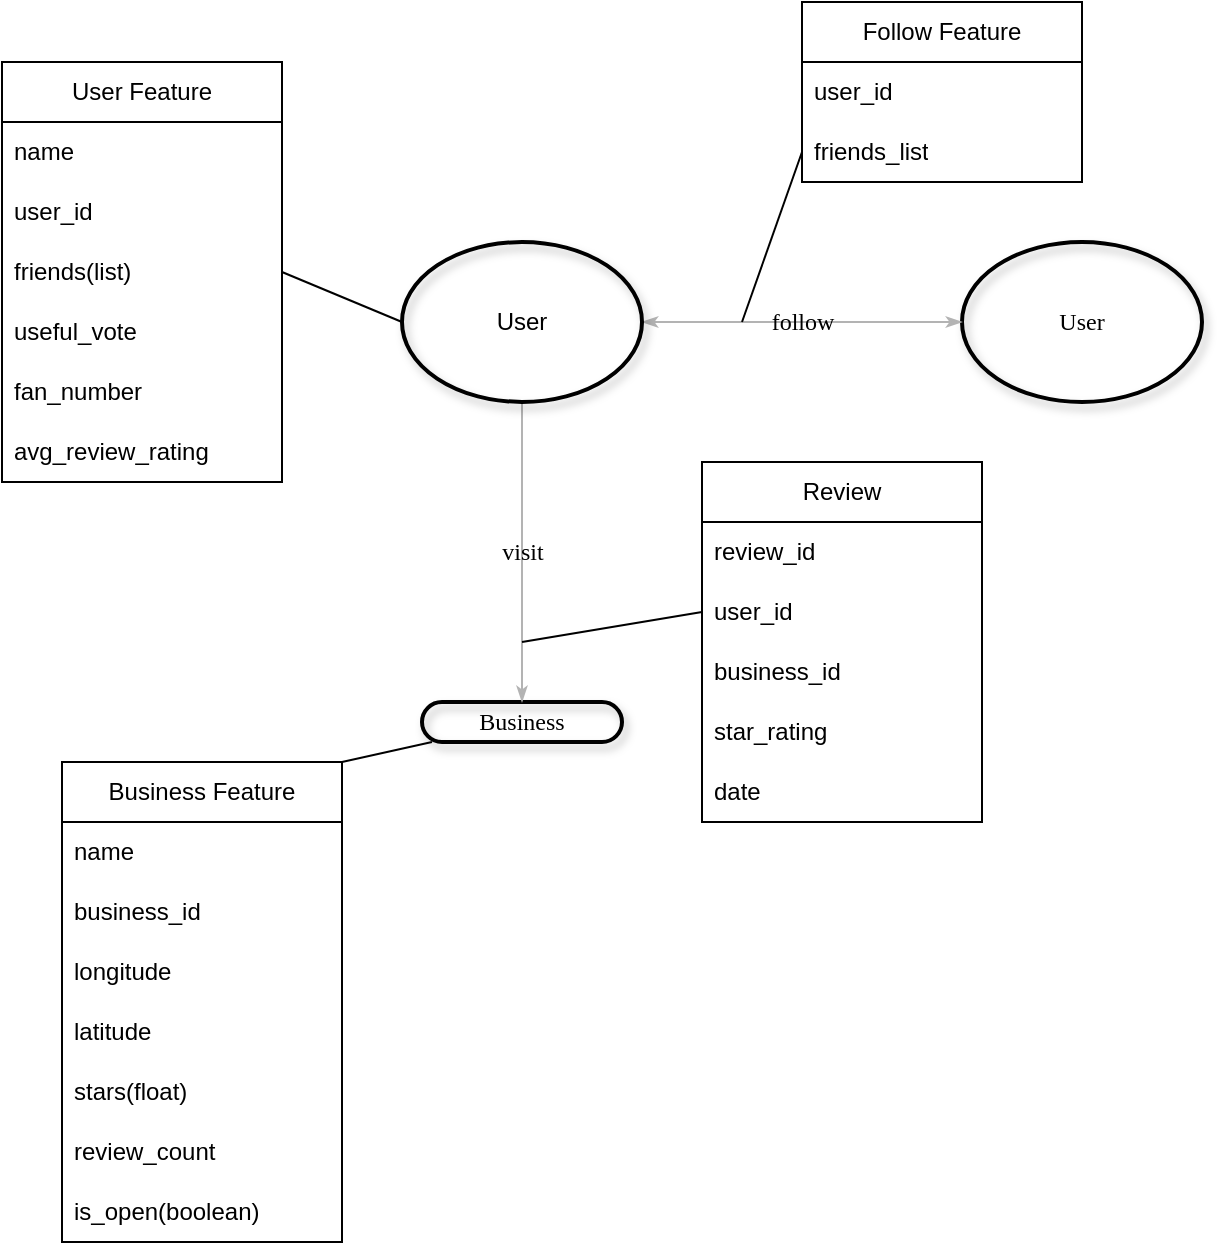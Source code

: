 <mxfile version="24.7.17">
  <diagram name="Page-1" id="ad52d381-51e7-2e0d-a935-2d0ddd2fd229">
    <mxGraphModel dx="1434" dy="837" grid="1" gridSize="10" guides="1" tooltips="1" connect="1" arrows="1" fold="1" page="1" pageScale="1" pageWidth="1100" pageHeight="850" background="none" math="0" shadow="0">
      <root>
        <mxCell id="0" />
        <mxCell id="1" parent="0" />
        <mxCell id="2c924340bb9dbf6c-3" value="User" style="ellipse;whiteSpace=wrap;html=1;rounded=1;shadow=1;comic=0;labelBackgroundColor=none;strokeWidth=2;fontFamily=Verdana;fontSize=12;align=center;fillColor=none;" parent="1" vertex="1">
          <mxGeometry x="760" y="210" width="120" height="80" as="geometry" />
        </mxCell>
        <mxCell id="2c924340bb9dbf6c-32" value="follow" style="edgeStyle=none;rounded=1;html=1;labelBackgroundColor=none;startArrow=classicThin;startFill=1;startSize=5;endArrow=classicThin;endFill=1;endSize=5;jettySize=auto;orthogonalLoop=1;strokeColor=#B3B3B3;strokeWidth=1;fontFamily=Verdana;fontSize=12;exitX=1;exitY=0.5;exitDx=0;exitDy=0;entryX=0;entryY=0.5;entryDx=0;entryDy=0;" parent="1" source="P9TwJTKggcY4g0YJfq2f-5" target="2c924340bb9dbf6c-3" edge="1">
          <mxGeometry x="-0.006" relative="1" as="geometry">
            <mxPoint x="624.63" y="271.002" as="sourcePoint" />
            <mxPoint as="offset" />
          </mxGeometry>
        </mxCell>
        <mxCell id="2c924340bb9dbf6c-60" value="Business" style="whiteSpace=wrap;html=1;rounded=1;shadow=1;comic=0;labelBackgroundColor=none;strokeWidth=2;fontFamily=Verdana;fontSize=12;align=center;arcSize=50;fillColor=none;" parent="1" vertex="1">
          <mxGeometry x="490" y="440" width="100" height="20" as="geometry" />
        </mxCell>
        <mxCell id="2c924340bb9dbf6c-76" value="visit" style="edgeStyle=none;rounded=1;html=1;labelBackgroundColor=none;startArrow=none;startFill=0;startSize=5;endArrow=classicThin;endFill=1;endSize=5;jettySize=auto;orthogonalLoop=1;strokeColor=#B3B3B3;strokeWidth=1;fontFamily=Verdana;fontSize=12;exitX=0.5;exitY=1;exitDx=0;exitDy=0;" parent="1" source="P9TwJTKggcY4g0YJfq2f-5" target="2c924340bb9dbf6c-60" edge="1">
          <mxGeometry relative="1" as="geometry">
            <mxPoint x="543.421" y="357.821" as="sourcePoint" />
          </mxGeometry>
        </mxCell>
        <mxCell id="P9TwJTKggcY4g0YJfq2f-5" value="User" style="ellipse;whiteSpace=wrap;html=1;labelBackgroundColor=none;fillColor=none;strokeWidth=2;shadow=1;" parent="1" vertex="1">
          <mxGeometry x="480" y="210" width="120" height="80" as="geometry" />
        </mxCell>
        <mxCell id="16yJpOmY4tsrGXOQurrS-2" value="Business Feature" style="swimlane;fontStyle=0;childLayout=stackLayout;horizontal=1;startSize=30;horizontalStack=0;resizeParent=1;resizeParentMax=0;resizeLast=0;collapsible=1;marginBottom=0;whiteSpace=wrap;html=1;" vertex="1" parent="1">
          <mxGeometry x="310" y="470" width="140" height="240" as="geometry">
            <mxRectangle x="320" y="500" width="110" height="30" as="alternateBounds" />
          </mxGeometry>
        </mxCell>
        <mxCell id="16yJpOmY4tsrGXOQurrS-3" value="name" style="text;strokeColor=none;fillColor=none;align=left;verticalAlign=middle;spacingLeft=4;spacingRight=4;overflow=hidden;points=[[0,0.5],[1,0.5]];portConstraint=eastwest;rotatable=0;whiteSpace=wrap;html=1;" vertex="1" parent="16yJpOmY4tsrGXOQurrS-2">
          <mxGeometry y="30" width="140" height="30" as="geometry" />
        </mxCell>
        <mxCell id="16yJpOmY4tsrGXOQurrS-10" value="business_id" style="text;strokeColor=none;fillColor=none;align=left;verticalAlign=middle;spacingLeft=4;spacingRight=4;overflow=hidden;points=[[0,0.5],[1,0.5]];portConstraint=eastwest;rotatable=0;whiteSpace=wrap;html=1;" vertex="1" parent="16yJpOmY4tsrGXOQurrS-2">
          <mxGeometry y="60" width="140" height="30" as="geometry" />
        </mxCell>
        <mxCell id="16yJpOmY4tsrGXOQurrS-4" value="longitude" style="text;strokeColor=none;fillColor=none;align=left;verticalAlign=middle;spacingLeft=4;spacingRight=4;overflow=hidden;points=[[0,0.5],[1,0.5]];portConstraint=eastwest;rotatable=0;whiteSpace=wrap;html=1;" vertex="1" parent="16yJpOmY4tsrGXOQurrS-2">
          <mxGeometry y="90" width="140" height="30" as="geometry" />
        </mxCell>
        <mxCell id="16yJpOmY4tsrGXOQurrS-5" value="latitude" style="text;strokeColor=none;fillColor=none;align=left;verticalAlign=middle;spacingLeft=4;spacingRight=4;overflow=hidden;points=[[0,0.5],[1,0.5]];portConstraint=eastwest;rotatable=0;whiteSpace=wrap;html=1;" vertex="1" parent="16yJpOmY4tsrGXOQurrS-2">
          <mxGeometry y="120" width="140" height="30" as="geometry" />
        </mxCell>
        <mxCell id="16yJpOmY4tsrGXOQurrS-7" value="stars(float)" style="text;strokeColor=none;fillColor=none;align=left;verticalAlign=middle;spacingLeft=4;spacingRight=4;overflow=hidden;points=[[0,0.5],[1,0.5]];portConstraint=eastwest;rotatable=0;whiteSpace=wrap;html=1;" vertex="1" parent="16yJpOmY4tsrGXOQurrS-2">
          <mxGeometry y="150" width="140" height="30" as="geometry" />
        </mxCell>
        <mxCell id="16yJpOmY4tsrGXOQurrS-6" value="review_count" style="text;strokeColor=none;fillColor=none;align=left;verticalAlign=middle;spacingLeft=4;spacingRight=4;overflow=hidden;points=[[0,0.5],[1,0.5]];portConstraint=eastwest;rotatable=0;whiteSpace=wrap;html=1;" vertex="1" parent="16yJpOmY4tsrGXOQurrS-2">
          <mxGeometry y="180" width="140" height="30" as="geometry" />
        </mxCell>
        <mxCell id="16yJpOmY4tsrGXOQurrS-8" value="is_open(boolean)" style="text;strokeColor=none;fillColor=none;align=left;verticalAlign=middle;spacingLeft=4;spacingRight=4;overflow=hidden;points=[[0,0.5],[1,0.5]];portConstraint=eastwest;rotatable=0;whiteSpace=wrap;html=1;" vertex="1" parent="16yJpOmY4tsrGXOQurrS-2">
          <mxGeometry y="210" width="140" height="30" as="geometry" />
        </mxCell>
        <mxCell id="16yJpOmY4tsrGXOQurrS-11" value="" style="endArrow=none;html=1;rounded=0;exitX=1;exitY=0;exitDx=0;exitDy=0;" edge="1" parent="1" source="16yJpOmY4tsrGXOQurrS-2" target="2c924340bb9dbf6c-60">
          <mxGeometry width="50" height="50" relative="1" as="geometry">
            <mxPoint x="450" y="470" as="sourcePoint" />
            <mxPoint x="250" y="440" as="targetPoint" />
          </mxGeometry>
        </mxCell>
        <mxCell id="16yJpOmY4tsrGXOQurrS-12" value="User Feature" style="swimlane;fontStyle=0;childLayout=stackLayout;horizontal=1;startSize=30;horizontalStack=0;resizeParent=1;resizeParentMax=0;resizeLast=0;collapsible=1;marginBottom=0;whiteSpace=wrap;html=1;" vertex="1" parent="1">
          <mxGeometry x="280" y="120" width="140" height="210" as="geometry" />
        </mxCell>
        <mxCell id="16yJpOmY4tsrGXOQurrS-13" value="name" style="text;strokeColor=none;fillColor=none;align=left;verticalAlign=middle;spacingLeft=4;spacingRight=4;overflow=hidden;points=[[0,0.5],[1,0.5]];portConstraint=eastwest;rotatable=0;whiteSpace=wrap;html=1;" vertex="1" parent="16yJpOmY4tsrGXOQurrS-12">
          <mxGeometry y="30" width="140" height="30" as="geometry" />
        </mxCell>
        <mxCell id="16yJpOmY4tsrGXOQurrS-14" value="user_id" style="text;strokeColor=none;fillColor=none;align=left;verticalAlign=middle;spacingLeft=4;spacingRight=4;overflow=hidden;points=[[0,0.5],[1,0.5]];portConstraint=eastwest;rotatable=0;whiteSpace=wrap;html=1;" vertex="1" parent="16yJpOmY4tsrGXOQurrS-12">
          <mxGeometry y="60" width="140" height="30" as="geometry" />
        </mxCell>
        <mxCell id="16yJpOmY4tsrGXOQurrS-15" value="friends(list)" style="text;strokeColor=none;fillColor=none;align=left;verticalAlign=middle;spacingLeft=4;spacingRight=4;overflow=hidden;points=[[0,0.5],[1,0.5]];portConstraint=eastwest;rotatable=0;whiteSpace=wrap;html=1;" vertex="1" parent="16yJpOmY4tsrGXOQurrS-12">
          <mxGeometry y="90" width="140" height="30" as="geometry" />
        </mxCell>
        <mxCell id="16yJpOmY4tsrGXOQurrS-16" value="useful_vote" style="text;strokeColor=none;fillColor=none;align=left;verticalAlign=middle;spacingLeft=4;spacingRight=4;overflow=hidden;points=[[0,0.5],[1,0.5]];portConstraint=eastwest;rotatable=0;whiteSpace=wrap;html=1;" vertex="1" parent="16yJpOmY4tsrGXOQurrS-12">
          <mxGeometry y="120" width="140" height="30" as="geometry" />
        </mxCell>
        <mxCell id="16yJpOmY4tsrGXOQurrS-17" value="fan_number" style="text;strokeColor=none;fillColor=none;align=left;verticalAlign=middle;spacingLeft=4;spacingRight=4;overflow=hidden;points=[[0,0.5],[1,0.5]];portConstraint=eastwest;rotatable=0;whiteSpace=wrap;html=1;" vertex="1" parent="16yJpOmY4tsrGXOQurrS-12">
          <mxGeometry y="150" width="140" height="30" as="geometry" />
        </mxCell>
        <mxCell id="16yJpOmY4tsrGXOQurrS-18" value="avg_review_rating" style="text;strokeColor=none;fillColor=none;align=left;verticalAlign=middle;spacingLeft=4;spacingRight=4;overflow=hidden;points=[[0,0.5],[1,0.5]];portConstraint=eastwest;rotatable=0;whiteSpace=wrap;html=1;" vertex="1" parent="16yJpOmY4tsrGXOQurrS-12">
          <mxGeometry y="180" width="140" height="30" as="geometry" />
        </mxCell>
        <mxCell id="16yJpOmY4tsrGXOQurrS-19" value="" style="endArrow=none;html=1;rounded=0;exitX=1;exitY=0.5;exitDx=0;exitDy=0;entryX=0;entryY=0.5;entryDx=0;entryDy=0;" edge="1" parent="1" source="16yJpOmY4tsrGXOQurrS-15" target="P9TwJTKggcY4g0YJfq2f-5">
          <mxGeometry width="50" height="50" relative="1" as="geometry">
            <mxPoint x="430" y="310" as="sourcePoint" />
            <mxPoint x="480" y="260" as="targetPoint" />
          </mxGeometry>
        </mxCell>
        <mxCell id="16yJpOmY4tsrGXOQurrS-20" value="Follow Feature" style="swimlane;fontStyle=0;childLayout=stackLayout;horizontal=1;startSize=30;horizontalStack=0;resizeParent=1;resizeParentMax=0;resizeLast=0;collapsible=1;marginBottom=0;whiteSpace=wrap;html=1;" vertex="1" parent="1">
          <mxGeometry x="680" y="90" width="140" height="90" as="geometry" />
        </mxCell>
        <mxCell id="16yJpOmY4tsrGXOQurrS-22" value="user_id" style="text;strokeColor=none;fillColor=none;align=left;verticalAlign=middle;spacingLeft=4;spacingRight=4;overflow=hidden;points=[[0,0.5],[1,0.5]];portConstraint=eastwest;rotatable=0;whiteSpace=wrap;html=1;" vertex="1" parent="16yJpOmY4tsrGXOQurrS-20">
          <mxGeometry y="30" width="140" height="30" as="geometry" />
        </mxCell>
        <mxCell id="16yJpOmY4tsrGXOQurrS-23" value="friends_list" style="text;strokeColor=none;fillColor=none;align=left;verticalAlign=middle;spacingLeft=4;spacingRight=4;overflow=hidden;points=[[0,0.5],[1,0.5]];portConstraint=eastwest;rotatable=0;whiteSpace=wrap;html=1;" vertex="1" parent="16yJpOmY4tsrGXOQurrS-20">
          <mxGeometry y="60" width="140" height="30" as="geometry" />
        </mxCell>
        <mxCell id="16yJpOmY4tsrGXOQurrS-24" value="" style="endArrow=none;html=1;rounded=0;entryX=0;entryY=0.5;entryDx=0;entryDy=0;" edge="1" parent="1" target="16yJpOmY4tsrGXOQurrS-23">
          <mxGeometry width="50" height="50" relative="1" as="geometry">
            <mxPoint x="650" y="250" as="sourcePoint" />
            <mxPoint x="540" y="180" as="targetPoint" />
          </mxGeometry>
        </mxCell>
        <mxCell id="16yJpOmY4tsrGXOQurrS-25" value="Review" style="swimlane;fontStyle=0;childLayout=stackLayout;horizontal=1;startSize=30;horizontalStack=0;resizeParent=1;resizeParentMax=0;resizeLast=0;collapsible=1;marginBottom=0;whiteSpace=wrap;html=1;" vertex="1" parent="1">
          <mxGeometry x="630" y="320" width="140" height="180" as="geometry" />
        </mxCell>
        <mxCell id="16yJpOmY4tsrGXOQurrS-26" value="review_id" style="text;strokeColor=none;fillColor=none;align=left;verticalAlign=middle;spacingLeft=4;spacingRight=4;overflow=hidden;points=[[0,0.5],[1,0.5]];portConstraint=eastwest;rotatable=0;whiteSpace=wrap;html=1;" vertex="1" parent="16yJpOmY4tsrGXOQurrS-25">
          <mxGeometry y="30" width="140" height="30" as="geometry" />
        </mxCell>
        <mxCell id="16yJpOmY4tsrGXOQurrS-27" value="user_id" style="text;strokeColor=none;fillColor=none;align=left;verticalAlign=middle;spacingLeft=4;spacingRight=4;overflow=hidden;points=[[0,0.5],[1,0.5]];portConstraint=eastwest;rotatable=0;whiteSpace=wrap;html=1;" vertex="1" parent="16yJpOmY4tsrGXOQurrS-25">
          <mxGeometry y="60" width="140" height="30" as="geometry" />
        </mxCell>
        <mxCell id="16yJpOmY4tsrGXOQurrS-28" value="business_id" style="text;strokeColor=none;fillColor=none;align=left;verticalAlign=middle;spacingLeft=4;spacingRight=4;overflow=hidden;points=[[0,0.5],[1,0.5]];portConstraint=eastwest;rotatable=0;whiteSpace=wrap;html=1;" vertex="1" parent="16yJpOmY4tsrGXOQurrS-25">
          <mxGeometry y="90" width="140" height="30" as="geometry" />
        </mxCell>
        <mxCell id="16yJpOmY4tsrGXOQurrS-29" value="star_rating" style="text;strokeColor=none;fillColor=none;align=left;verticalAlign=middle;spacingLeft=4;spacingRight=4;overflow=hidden;points=[[0,0.5],[1,0.5]];portConstraint=eastwest;rotatable=0;whiteSpace=wrap;html=1;" vertex="1" parent="16yJpOmY4tsrGXOQurrS-25">
          <mxGeometry y="120" width="140" height="30" as="geometry" />
        </mxCell>
        <mxCell id="16yJpOmY4tsrGXOQurrS-30" value="date" style="text;strokeColor=none;fillColor=none;align=left;verticalAlign=middle;spacingLeft=4;spacingRight=4;overflow=hidden;points=[[0,0.5],[1,0.5]];portConstraint=eastwest;rotatable=0;whiteSpace=wrap;html=1;" vertex="1" parent="16yJpOmY4tsrGXOQurrS-25">
          <mxGeometry y="150" width="140" height="30" as="geometry" />
        </mxCell>
        <mxCell id="16yJpOmY4tsrGXOQurrS-31" value="" style="endArrow=none;html=1;rounded=0;entryX=0;entryY=0.5;entryDx=0;entryDy=0;" edge="1" parent="1" target="16yJpOmY4tsrGXOQurrS-27">
          <mxGeometry width="50" height="50" relative="1" as="geometry">
            <mxPoint x="540" y="410" as="sourcePoint" />
            <mxPoint x="540" y="180" as="targetPoint" />
          </mxGeometry>
        </mxCell>
      </root>
    </mxGraphModel>
  </diagram>
</mxfile>

